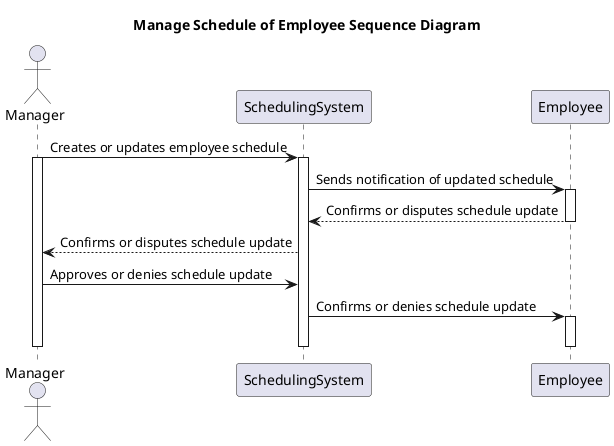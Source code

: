 @startuml
title Manage Schedule of Employee Sequence Diagram

Actor Manager
participant SchedulingSystem
participant Employee


  Manager -> SchedulingSystem: Creates or updates employee schedule
  activate Manager
  activate SchedulingSystem

  SchedulingSystem -> Employee: Sends notification of updated schedule
  activate Employee
  Employee --> SchedulingSystem: Confirms or disputes schedule update
  deactivate Employee

  SchedulingSystem --> Manager: Confirms or disputes schedule update
  Manager -> SchedulingSystem: Approves or denies schedule update
  SchedulingSystem -> Employee: Confirms or denies schedule update
  activate Employee
  deactivate SchedulingSystem

  deactivate Manager
  deactivate Employee

@enduml
